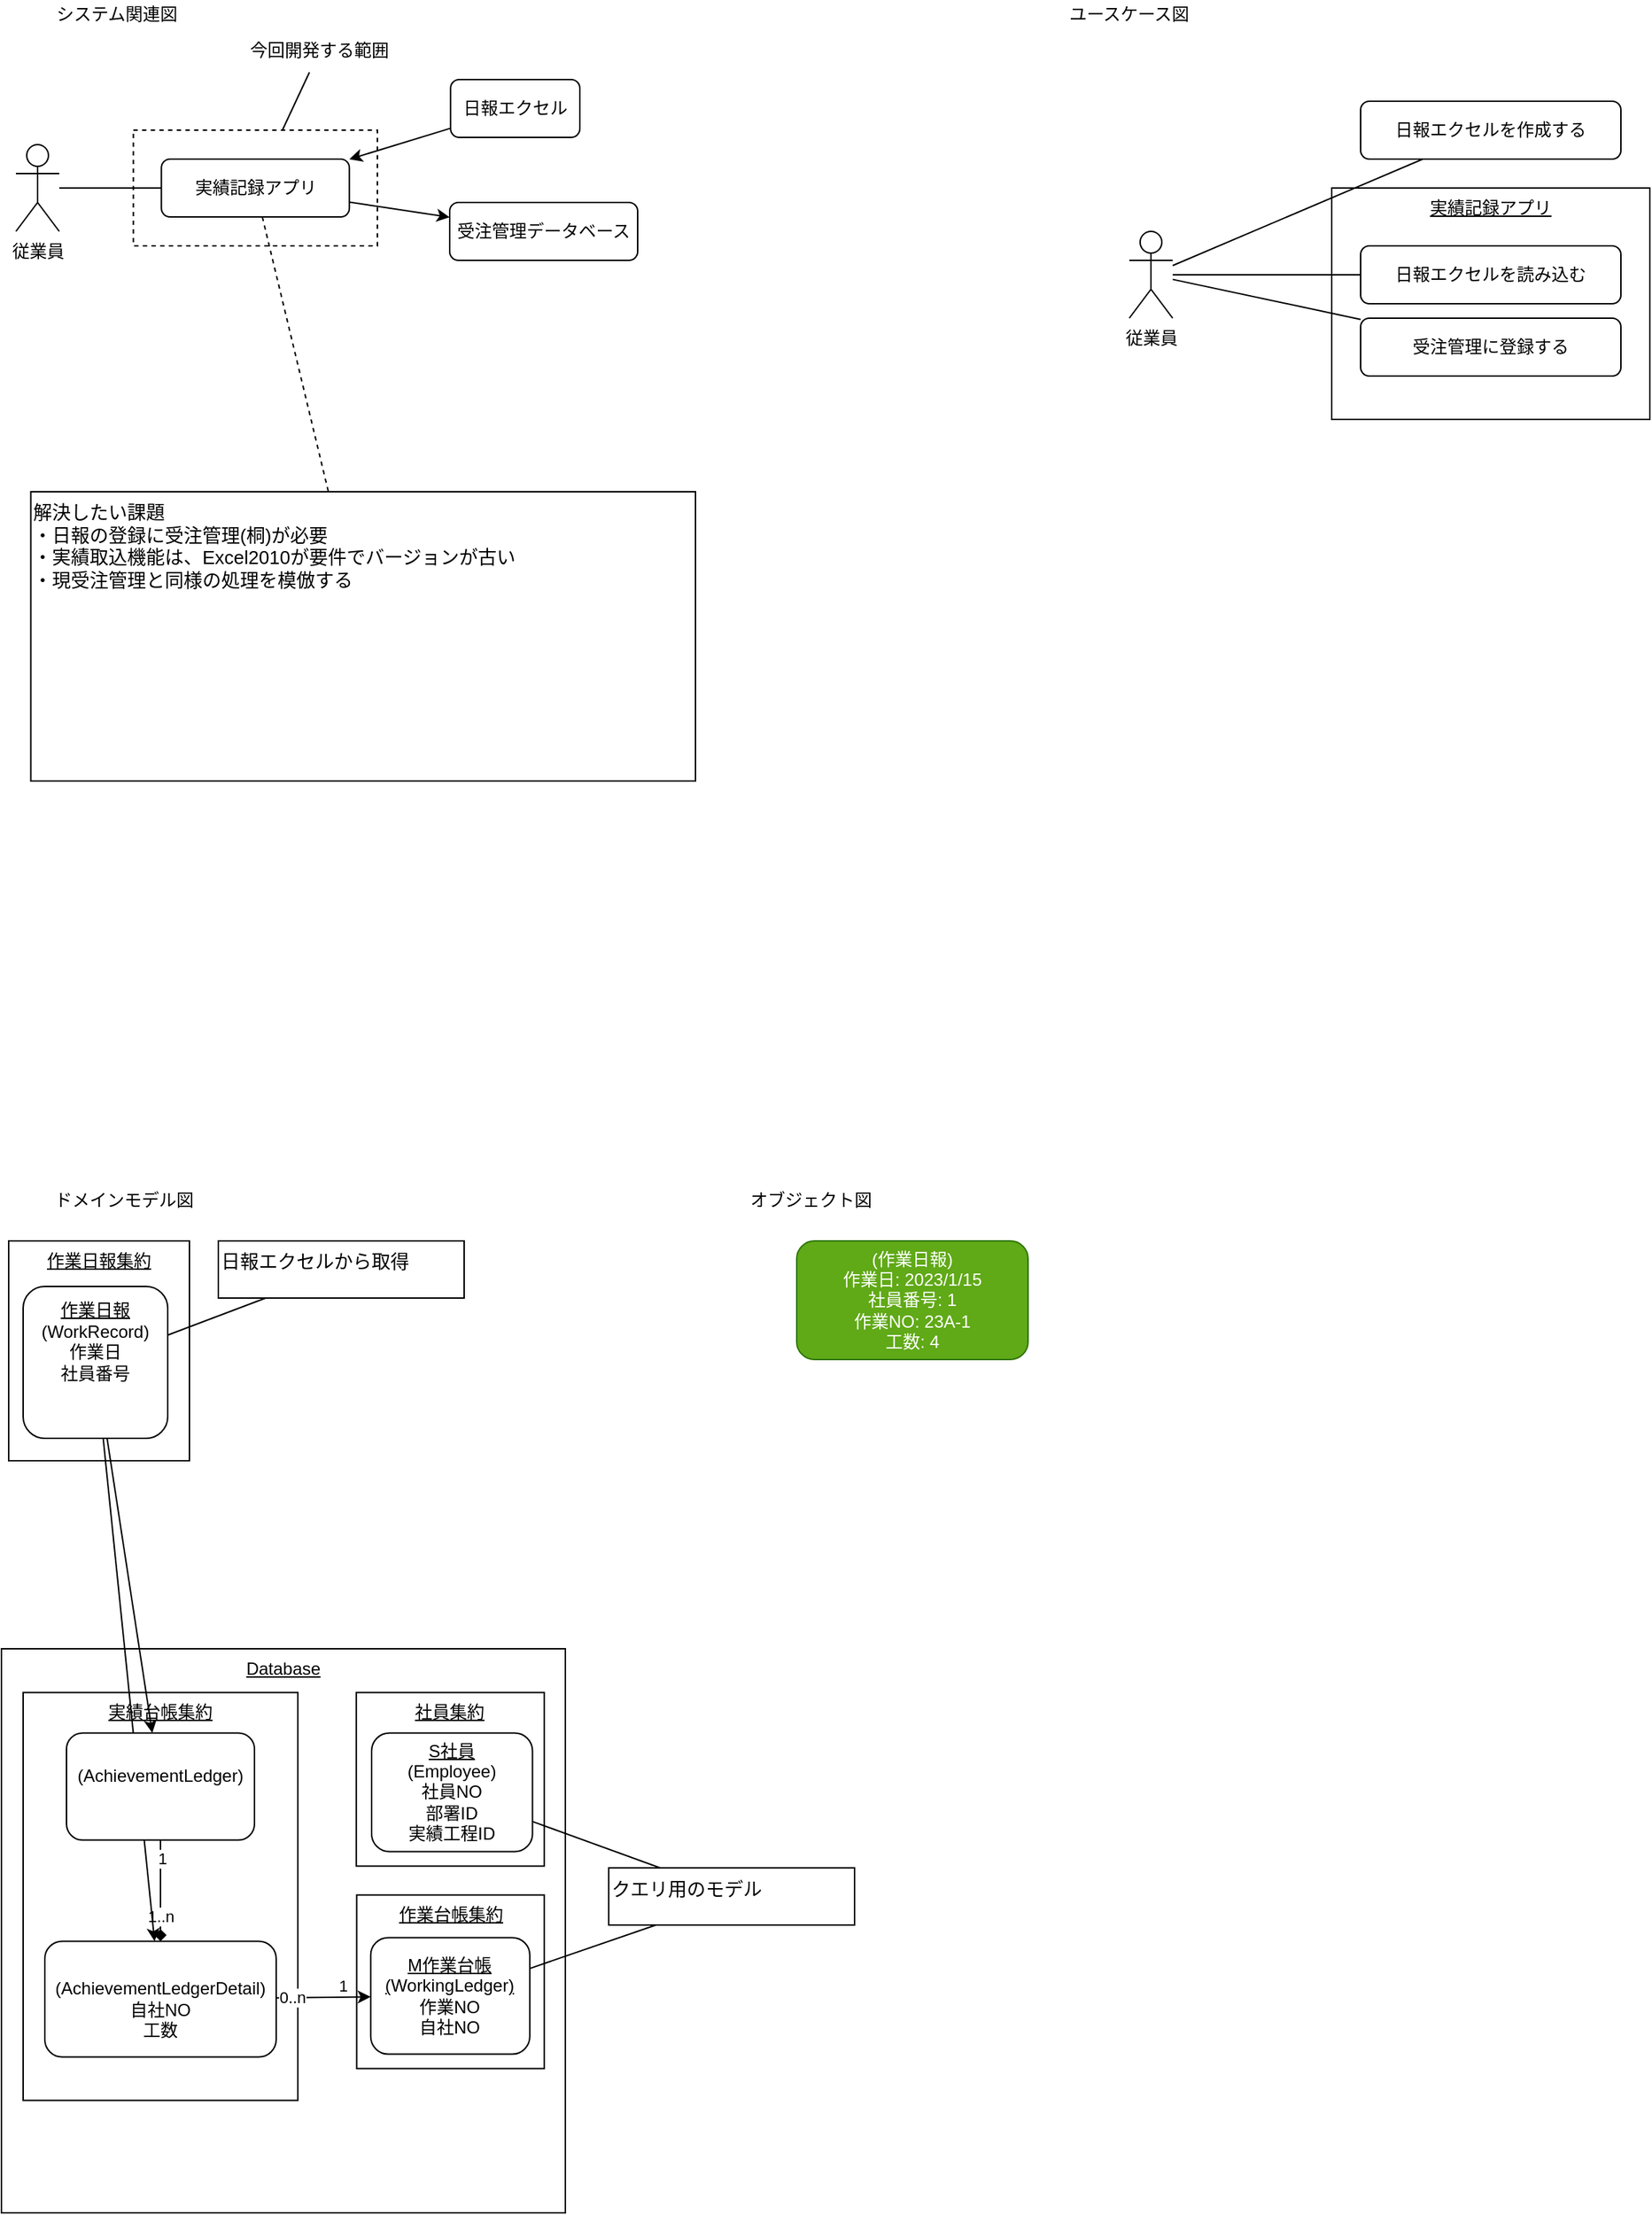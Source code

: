 <mxfile>
    <diagram id="RzdB1_ECVK01WcsdOi-J" name="sodo">
        <mxGraphModel dx="1386" dy="787" grid="1" gridSize="10" guides="1" tooltips="1" connect="1" arrows="1" fold="1" page="1" pageScale="1" pageWidth="1169" pageHeight="827" background="none" math="0" shadow="0">
            <root>
                <mxCell id="0"/>
                <mxCell id="1" parent="0"/>
                <mxCell id="740" value="&lt;u&gt;Database&lt;br&gt;&lt;/u&gt;" style="rounded=0;whiteSpace=wrap;html=1;verticalAlign=top;" vertex="1" parent="1">
                    <mxGeometry x="10" y="1160" width="390" height="390" as="geometry"/>
                </mxCell>
                <mxCell id="739" value="&lt;u&gt;作業日報集約&lt;/u&gt;" style="rounded=0;whiteSpace=wrap;html=1;verticalAlign=top;" vertex="1" parent="1">
                    <mxGeometry x="15" y="878" width="125" height="152" as="geometry"/>
                </mxCell>
                <mxCell id="716" value="&lt;u&gt;作業台帳集約&lt;/u&gt;" style="rounded=0;whiteSpace=wrap;html=1;verticalAlign=top;" vertex="1" parent="1">
                    <mxGeometry x="255.7" y="1330.25" width="129.69" height="120" as="geometry"/>
                </mxCell>
                <mxCell id="721" value="&lt;u&gt;社員集約&lt;/u&gt;" style="rounded=0;whiteSpace=wrap;html=1;verticalAlign=top;" vertex="1" parent="1">
                    <mxGeometry x="255.39" y="1190.25" width="130" height="120" as="geometry"/>
                </mxCell>
                <mxCell id="240" value="&lt;u&gt;実績記録アプリ&lt;/u&gt;" style="rounded=0;whiteSpace=wrap;html=1;verticalAlign=top;" parent="1" vertex="1">
                    <mxGeometry x="930" y="150" width="220" height="160" as="geometry"/>
                </mxCell>
                <mxCell id="363" value="&lt;u&gt;実績台帳集約&lt;/u&gt;" style="rounded=0;whiteSpace=wrap;html=1;verticalAlign=top;" parent="1" vertex="1">
                    <mxGeometry x="25" y="1190.25" width="190" height="282" as="geometry"/>
                </mxCell>
                <mxCell id="164" style="edgeStyle=none;html=1;fontColor=#FF0000;endArrow=none;endFill=0;dashed=1;startArrow=none;" parent="1" source="579" target="158" edge="1">
                    <mxGeometry relative="1" as="geometry">
                        <mxPoint x="191.755" y="240" as="sourcePoint"/>
                    </mxGeometry>
                </mxCell>
                <mxCell id="121" value="" style="rounded=0;whiteSpace=wrap;html=1;dashed=1;fillColor=none;" parent="1" vertex="1">
                    <mxGeometry x="101.24" y="110" width="168.76" height="80" as="geometry"/>
                </mxCell>
                <mxCell id="2" value="システム関連図" style="text;html=1;strokeColor=none;fillColor=none;align=center;verticalAlign=middle;whiteSpace=wrap;rounded=0;" parent="1" vertex="1">
                    <mxGeometry x="40" y="20" width="100" height="20" as="geometry"/>
                </mxCell>
                <mxCell id="21" value="ユースケース図" style="text;html=1;strokeColor=none;fillColor=none;align=center;verticalAlign=middle;whiteSpace=wrap;rounded=0;" parent="1" vertex="1">
                    <mxGeometry x="740" y="20" width="100" height="20" as="geometry"/>
                </mxCell>
                <mxCell id="33" value="ドメインモデル図" style="text;html=1;strokeColor=none;fillColor=none;align=center;verticalAlign=middle;whiteSpace=wrap;rounded=0;" parent="1" vertex="1">
                    <mxGeometry x="40" y="840" width="110" height="20" as="geometry"/>
                </mxCell>
                <mxCell id="123" style="edgeStyle=none;html=1;endArrow=none;endFill=0;" parent="1" source="122" target="121" edge="1">
                    <mxGeometry relative="1" as="geometry"/>
                </mxCell>
                <mxCell id="122" value="今回開発する範囲" style="text;html=1;strokeColor=none;fillColor=none;align=center;verticalAlign=middle;whiteSpace=wrap;rounded=0;" parent="1" vertex="1">
                    <mxGeometry x="160" y="40" width="140" height="30" as="geometry"/>
                </mxCell>
                <mxCell id="589" style="edgeStyle=none;html=1;endArrow=none;endFill=0;" parent="1" source="238" target="588" edge="1">
                    <mxGeometry relative="1" as="geometry">
                        <mxPoint x="959.429" y="220" as="targetPoint"/>
                    </mxGeometry>
                </mxCell>
                <mxCell id="674" style="edgeStyle=none;html=1;endArrow=none;endFill=0;" parent="1" source="238" target="673" edge="1">
                    <mxGeometry relative="1" as="geometry"/>
                </mxCell>
                <mxCell id="676" style="edgeStyle=none;html=1;endArrow=none;endFill=0;" parent="1" source="238" target="675" edge="1">
                    <mxGeometry relative="1" as="geometry"/>
                </mxCell>
                <mxCell id="238" value="従業員" style="shape=umlActor;verticalLabelPosition=bottom;verticalAlign=top;html=1;outlineConnect=0;" parent="1" vertex="1">
                    <mxGeometry x="790" y="180" width="30" height="60" as="geometry"/>
                </mxCell>
                <mxCell id="372" value="オブジェクト図" style="text;html=1;strokeColor=none;fillColor=none;align=center;verticalAlign=middle;whiteSpace=wrap;rounded=0;" parent="1" vertex="1">
                    <mxGeometry x="520" y="840" width="100" height="20" as="geometry"/>
                </mxCell>
                <mxCell id="465" value="(作業日報)&lt;br&gt;作業日: 2023/1/15&lt;br&gt;社員番号: 1&lt;br&gt;作業NO: 23A-1&lt;br&gt;工数: 4" style="rounded=1;whiteSpace=wrap;html=1;verticalAlign=middle;align=center;fillColor=#60a917;strokeColor=#2D7600;fontColor=#ffffff;" parent="1" vertex="1">
                    <mxGeometry x="560" y="878" width="160" height="82" as="geometry"/>
                </mxCell>
                <mxCell id="158" value="&lt;span&gt;解決したい課題&lt;br&gt;・日報の登録に受注管理(桐)が必要&lt;/span&gt;&lt;br&gt;&lt;p style=&quot;margin-top: 0pt ; margin-bottom: 0pt ; margin-left: 0in ; direction: ltr ; unicode-bidi: embed ; word-break: normal&quot;&gt;・実績取込機能は、Excel2010が要件でバージョンが古い&lt;/p&gt;&lt;p style=&quot;margin-top: 0pt ; margin-bottom: 0pt ; margin-left: 0in ; direction: ltr ; unicode-bidi: embed ; word-break: normal&quot;&gt;・現受注管理と同様の処理を模倣する&lt;/p&gt;&lt;p style=&quot;margin-top: 0pt ; margin-bottom: 0pt ; margin-left: 0in ; direction: ltr ; unicode-bidi: embed ; word-break: normal&quot;&gt;&lt;/p&gt;" style="rounded=0;whiteSpace=wrap;html=1;align=left;verticalAlign=top;fontSize=13;fontColor=default;" parent="1" vertex="1">
                    <mxGeometry x="30.31" y="360" width="459.69" height="200" as="geometry"/>
                </mxCell>
                <mxCell id="728" style="edgeStyle=none;html=1;startArrow=none;startFill=0;endArrow=none;endFill=0;" edge="1" parent="1" source="537" target="737">
                    <mxGeometry relative="1" as="geometry"/>
                </mxCell>
                <mxCell id="537" value="日報エクセルから取得" style="rounded=0;whiteSpace=wrap;html=1;align=left;verticalAlign=top;fontSize=13;spacing=2;" parent="1" vertex="1">
                    <mxGeometry x="160" y="878" width="170" height="39.5" as="geometry"/>
                </mxCell>
                <mxCell id="613" style="edgeStyle=none;html=1;startArrow=classic;startFill=1;endArrow=none;endFill=0;" parent="1" source="579" target="612" edge="1">
                    <mxGeometry relative="1" as="geometry"/>
                </mxCell>
                <mxCell id="713" style="edgeStyle=none;html=1;startArrow=none;startFill=0;endArrow=classic;endFill=1;" edge="1" parent="1" source="579" target="615">
                    <mxGeometry relative="1" as="geometry"/>
                </mxCell>
                <mxCell id="579" value="実績記録アプリ" style="rounded=1;whiteSpace=wrap;html=1;" parent="1" vertex="1">
                    <mxGeometry x="120.62" y="130" width="130" height="40" as="geometry"/>
                </mxCell>
                <mxCell id="582" style="edgeStyle=none;html=1;endArrow=none;endFill=0;" parent="1" source="581" target="579" edge="1">
                    <mxGeometry relative="1" as="geometry"/>
                </mxCell>
                <mxCell id="581" value="従業員" style="shape=umlActor;verticalLabelPosition=bottom;verticalAlign=top;html=1;outlineConnect=0;" parent="1" vertex="1">
                    <mxGeometry x="20.0" y="120" width="30" height="60" as="geometry"/>
                </mxCell>
                <mxCell id="588" value="受注管理に登録する" style="rounded=1;whiteSpace=wrap;html=1;" parent="1" vertex="1">
                    <mxGeometry x="950" y="240" width="180" height="40" as="geometry"/>
                </mxCell>
                <mxCell id="612" value="日報エクセル" style="rounded=1;whiteSpace=wrap;html=1;" parent="1" vertex="1">
                    <mxGeometry x="320.62" y="75" width="89.38" height="40" as="geometry"/>
                </mxCell>
                <mxCell id="615" value="受注管理データベース" style="rounded=1;whiteSpace=wrap;html=1;" parent="1" vertex="1">
                    <mxGeometry x="320" y="160" width="130" height="40" as="geometry"/>
                </mxCell>
                <mxCell id="673" value="日報エクセルを作成する" style="rounded=1;whiteSpace=wrap;html=1;" parent="1" vertex="1">
                    <mxGeometry x="950" y="90" width="180" height="40" as="geometry"/>
                </mxCell>
                <mxCell id="675" value="日報エクセルを読み込む" style="rounded=1;whiteSpace=wrap;html=1;" parent="1" vertex="1">
                    <mxGeometry x="950" y="190" width="180" height="40" as="geometry"/>
                </mxCell>
                <mxCell id="725" style="edgeStyle=none;html=1;startArrow=none;startFill=0;endArrow=classic;endFill=1;" edge="1" parent="1" source="727" target="718">
                    <mxGeometry relative="1" as="geometry"/>
                </mxCell>
                <mxCell id="735" value="1" style="edgeLabel;html=1;align=center;verticalAlign=middle;resizable=0;points=[];" vertex="1" connectable="0" parent="725">
                    <mxGeometry x="0.347" y="1" relative="1" as="geometry">
                        <mxPoint x="2" y="-7" as="offset"/>
                    </mxGeometry>
                </mxCell>
                <mxCell id="736" value="0..n" style="edgeLabel;html=1;align=center;verticalAlign=middle;resizable=0;points=[];" vertex="1" connectable="0" parent="725">
                    <mxGeometry x="-0.658" relative="1" as="geometry">
                        <mxPoint as="offset"/>
                    </mxGeometry>
                </mxCell>
                <mxCell id="729" style="edgeStyle=none;html=1;startArrow=none;startFill=0;endArrow=diamond;endFill=1;" edge="1" parent="1" source="692" target="727">
                    <mxGeometry relative="1" as="geometry"/>
                </mxCell>
                <mxCell id="720" style="edgeStyle=none;html=1;startArrow=none;startFill=0;endArrow=none;endFill=0;" edge="1" parent="1" source="718">
                    <mxGeometry relative="1" as="geometry">
                        <mxPoint x="462.657" y="1351" as="targetPoint"/>
                    </mxGeometry>
                </mxCell>
                <mxCell id="718" value="&lt;span style=&quot;&quot;&gt;&lt;u&gt;M作業台帳&lt;/u&gt;&lt;br&gt;&lt;div style=&quot;text-align: left;&quot;&gt;&lt;span style=&quot;text-decoration-line: underline; background-color: initial;&quot;&gt;(&lt;/span&gt;&lt;span style=&quot;background-color: initial;&quot;&gt;WorkingLedger&lt;u&gt;)&lt;/u&gt;&lt;/span&gt;&lt;/div&gt;&lt;/span&gt;&lt;span style=&quot;&quot;&gt;作業NO&lt;br&gt;自社NO&lt;br&gt;&lt;/span&gt;" style="rounded=1;whiteSpace=wrap;html=1;verticalAlign=middle;align=center;fontColor=default;" vertex="1" parent="1">
                    <mxGeometry x="265.39" y="1359.75" width="110" height="80.5" as="geometry"/>
                </mxCell>
                <mxCell id="724" style="edgeStyle=none;html=1;startArrow=none;startFill=0;endArrow=none;endFill=0;" edge="1" parent="1" target="722">
                    <mxGeometry relative="1" as="geometry">
                        <mxPoint x="465.586" y="1311.5" as="sourcePoint"/>
                    </mxGeometry>
                </mxCell>
                <mxCell id="719" value="クエリ用のモデル" style="rounded=0;whiteSpace=wrap;html=1;align=left;verticalAlign=top;fontSize=13;spacing=2;" vertex="1" parent="1">
                    <mxGeometry x="430" y="1311.5" width="170" height="39.5" as="geometry"/>
                </mxCell>
                <mxCell id="722" value="&lt;span style=&quot;&quot;&gt;&lt;u&gt;S社員&lt;br&gt;&lt;/u&gt;&lt;/span&gt;(&lt;span style=&quot;text-align: left;&quot;&gt;Employee&lt;/span&gt;&lt;span&gt;)&lt;/span&gt;&lt;br style=&quot;&quot;&gt;&lt;span style=&quot;&quot;&gt;社員NO&lt;br&gt;部署ID&lt;br&gt;実績工程ID&lt;br&gt;&lt;/span&gt;" style="rounded=1;whiteSpace=wrap;html=1;verticalAlign=middle;align=center;fontColor=default;" vertex="1" parent="1">
                    <mxGeometry x="266.01" y="1218.25" width="111.24" height="82" as="geometry"/>
                </mxCell>
                <mxCell id="730" value="" style="edgeStyle=none;html=1;startArrow=none;startFill=0;endArrow=none;endFill=1;" edge="1" parent="1" source="692" target="727">
                    <mxGeometry relative="1" as="geometry">
                        <mxPoint x="108.553" y="1320.25" as="sourcePoint"/>
                        <mxPoint x="58.724" y="1542.25" as="targetPoint"/>
                    </mxGeometry>
                </mxCell>
                <mxCell id="733" value="1" style="edgeLabel;html=1;align=center;verticalAlign=middle;resizable=0;points=[];" vertex="1" connectable="0" parent="730">
                    <mxGeometry x="-0.657" y="1" relative="1" as="geometry">
                        <mxPoint as="offset"/>
                    </mxGeometry>
                </mxCell>
                <mxCell id="734" value="1..n" style="edgeLabel;html=1;align=center;verticalAlign=middle;resizable=0;points=[];" vertex="1" connectable="0" parent="730">
                    <mxGeometry x="0.486" relative="1" as="geometry">
                        <mxPoint as="offset"/>
                    </mxGeometry>
                </mxCell>
                <mxCell id="727" value="&lt;span style=&quot;color: rgb(255 , 255 , 255)&quot;&gt;&lt;u&gt;M実績台帳明細&lt;br&gt;&lt;/u&gt;&lt;/span&gt;(AchievementLedgerDetail&lt;span&gt;)&lt;/span&gt;&lt;br style=&quot;color: rgb(255 , 255 , 255)&quot;&gt;自社NO&lt;br&gt;工数&lt;span style=&quot;color: rgb(255 , 255 , 255)&quot;&gt;&lt;br&gt;&lt;/span&gt;" style="rounded=1;whiteSpace=wrap;html=1;verticalAlign=middle;align=center;" vertex="1" parent="1">
                    <mxGeometry x="40" y="1362.25" width="160" height="80" as="geometry"/>
                </mxCell>
                <mxCell id="744" style="edgeStyle=none;html=1;startArrow=none;startFill=0;endArrow=classic;endFill=1;" edge="1" parent="1" source="737" target="692">
                    <mxGeometry relative="1" as="geometry"/>
                </mxCell>
                <mxCell id="745" style="edgeStyle=none;html=1;startArrow=none;startFill=0;endArrow=classic;endFill=1;" edge="1" parent="1" source="737" target="727">
                    <mxGeometry relative="1" as="geometry"/>
                </mxCell>
                <mxCell id="737" value="&lt;u&gt;作業日報&lt;/u&gt;&lt;br&gt;(&lt;span style=&quot;text-align: start; background-color: initial;&quot;&gt;WorkRecord&lt;/span&gt;&lt;span&gt;)&lt;/span&gt;&lt;br style=&quot;&quot;&gt;作業日&lt;br&gt;社員番号&lt;br&gt;&lt;span style=&quot;color: rgb(255 , 255 , 255)&quot;&gt;作業NO&lt;br&gt;工数&lt;br&gt;&lt;/span&gt;" style="rounded=1;whiteSpace=wrap;html=1;verticalAlign=middle;align=center;" vertex="1" parent="1">
                    <mxGeometry x="25" y="909.5" width="100" height="105" as="geometry"/>
                </mxCell>
                <mxCell id="692" value="&lt;span style=&quot;color: rgb(255 , 255 , 255)&quot;&gt;&lt;u&gt;M実績台帳&lt;br&gt;&lt;/u&gt;&lt;/span&gt;(AchievementLedger&lt;span&gt;)&lt;/span&gt;&lt;br style=&quot;color: rgb(255 , 255 , 255)&quot;&gt;&lt;span style=&quot;color: rgb(255 , 255 , 255)&quot;&gt;作業日&lt;br&gt;社員NO&lt;/span&gt;&lt;span style=&quot;color: rgb(255 , 255 , 255)&quot;&gt;&lt;br&gt;&lt;/span&gt;" style="rounded=1;whiteSpace=wrap;html=1;verticalAlign=middle;align=center;" parent="1" vertex="1">
                    <mxGeometry x="55" y="1218.25" width="130" height="74" as="geometry"/>
                </mxCell>
            </root>
        </mxGraphModel>
    </diagram>
    <diagram id="GC2mZp-eliTmwVE0-EQn" name="タイミング図">
        <mxGraphModel dx="1386" dy="787" grid="1" gridSize="10" guides="1" tooltips="1" connect="1" arrows="1" fold="1" page="1" pageScale="1" pageWidth="1169" pageHeight="827" math="0" shadow="0">
            <root>
                <mxCell id="uFFxeDsAcsZEt6mVLsAy-0"/>
                <mxCell id="uFFxeDsAcsZEt6mVLsAy-1" parent="uFFxeDsAcsZEt6mVLsAy-0"/>
                <mxCell id="cWa9Pjb9JkdC5c4ndMY4-25" style="edgeStyle=orthogonalEdgeStyle;html=1;fontSize=16;fontColor=default;endArrow=classic;endFill=1;" parent="uFFxeDsAcsZEt6mVLsAy-1" source="cWa9Pjb9JkdC5c4ndMY4-1" target="cWa9Pjb9JkdC5c4ndMY4-4" edge="1">
                    <mxGeometry relative="1" as="geometry"/>
                </mxCell>
                <mxCell id="cWa9Pjb9JkdC5c4ndMY4-1" value="勤怠エクセル作成" style="shape=note2;boundedLbl=1;whiteSpace=wrap;html=1;size=25;verticalAlign=top;align=center;fontSize=16;fontColor=default;" parent="uFFxeDsAcsZEt6mVLsAy-1" vertex="1">
                    <mxGeometry x="270" y="40" width="90" height="110" as="geometry"/>
                </mxCell>
                <mxCell id="cWa9Pjb9JkdC5c4ndMY4-2" value="社員" style="text;html=1;strokeColor=none;fillColor=none;align=center;verticalAlign=middle;whiteSpace=wrap;rounded=0;fontSize=16;fontColor=default;" parent="uFFxeDsAcsZEt6mVLsAy-1" vertex="1">
                    <mxGeometry x="30" y="80" width="160" height="30" as="geometry"/>
                </mxCell>
                <mxCell id="cWa9Pjb9JkdC5c4ndMY4-3" value="今回のソフト" style="text;html=1;strokeColor=none;fillColor=none;align=center;verticalAlign=middle;whiteSpace=wrap;rounded=0;fontSize=16;fontColor=default;" parent="uFFxeDsAcsZEt6mVLsAy-1" vertex="1">
                    <mxGeometry x="40" y="280" width="160" height="30" as="geometry"/>
                </mxCell>
                <mxCell id="cWa9Pjb9JkdC5c4ndMY4-26" style="edgeStyle=orthogonalEdgeStyle;html=1;fontSize=16;fontColor=default;endArrow=classic;endFill=1;entryX=0.5;entryY=0;entryDx=0;entryDy=0;" parent="uFFxeDsAcsZEt6mVLsAy-1" source="cWa9Pjb9JkdC5c4ndMY4-4" target="cWa9Pjb9JkdC5c4ndMY4-29" edge="1">
                    <mxGeometry relative="1" as="geometry">
                        <mxPoint x="740" y="500" as="targetPoint"/>
                    </mxGeometry>
                </mxCell>
                <mxCell id="cWa9Pjb9JkdC5c4ndMY4-32" value="一致した場合" style="edgeLabel;html=1;align=center;verticalAlign=middle;resizable=0;points=[];fontSize=16;fontColor=default;" parent="cWa9Pjb9JkdC5c4ndMY4-26" vertex="1" connectable="0">
                    <mxGeometry x="-0.47" relative="1" as="geometry">
                        <mxPoint x="-1" as="offset"/>
                    </mxGeometry>
                </mxCell>
                <mxCell id="xza8FR8Zr-br7byPEPtf-0" style="edgeStyle=orthogonalEdgeStyle;html=1;entryX=0;entryY=0.5;entryDx=0;entryDy=0;entryPerimeter=0;" parent="uFFxeDsAcsZEt6mVLsAy-1" source="cWa9Pjb9JkdC5c4ndMY4-4" target="cWa9Pjb9JkdC5c4ndMY4-6" edge="1">
                    <mxGeometry relative="1" as="geometry">
                        <Array as="points">
                            <mxPoint x="310" y="290"/>
                            <mxPoint x="310" y="525"/>
                        </Array>
                    </mxGeometry>
                </mxCell>
                <mxCell id="xza8FR8Zr-br7byPEPtf-1" value="一致しなかった場合" style="edgeLabel;html=1;align=center;verticalAlign=middle;resizable=0;points=[];fontSize=16;" parent="xza8FR8Zr-br7byPEPtf-0" vertex="1" connectable="0">
                    <mxGeometry x="-0.789" relative="1" as="geometry">
                        <mxPoint x="-43" as="offset"/>
                    </mxGeometry>
                </mxCell>
                <mxCell id="xza8FR8Zr-br7byPEPtf-2" value="タイムレコーダーかCSVを直す" style="edgeLabel;html=1;align=center;verticalAlign=middle;resizable=0;points=[];fontSize=16;" parent="xza8FR8Zr-br7byPEPtf-0" vertex="1" connectable="0">
                    <mxGeometry x="0.115" relative="1" as="geometry">
                        <mxPoint x="160" y="-44" as="offset"/>
                    </mxGeometry>
                </mxCell>
                <mxCell id="cWa9Pjb9JkdC5c4ndMY4-4" value="比較" style="rounded=1;whiteSpace=wrap;html=1;fontSize=16;fontColor=default;" parent="uFFxeDsAcsZEt6mVLsAy-1" vertex="1">
                    <mxGeometry x="590" y="260" width="120" height="60" as="geometry"/>
                </mxCell>
                <mxCell id="cWa9Pjb9JkdC5c4ndMY4-5" value="タイムレコーダーのアプリケーション" style="text;html=1;strokeColor=none;fillColor=none;align=center;verticalAlign=middle;whiteSpace=wrap;rounded=0;fontSize=16;fontColor=default;" parent="uFFxeDsAcsZEt6mVLsAy-1" vertex="1">
                    <mxGeometry x="40" y="490" width="160" height="70" as="geometry"/>
                </mxCell>
                <mxCell id="cWa9Pjb9JkdC5c4ndMY4-30" style="edgeStyle=orthogonalEdgeStyle;html=1;entryX=0;entryY=0.5;entryDx=0;entryDy=0;fontSize=16;fontColor=default;endArrow=classic;endFill=1;exitX=0;exitY=0;exitDx=90;exitDy=67.5;exitPerimeter=0;" parent="uFFxeDsAcsZEt6mVLsAy-1" source="cWa9Pjb9JkdC5c4ndMY4-6" target="cWa9Pjb9JkdC5c4ndMY4-29" edge="1">
                    <mxGeometry relative="1" as="geometry"/>
                </mxCell>
                <mxCell id="cWa9Pjb9JkdC5c4ndMY4-6" value="CSV作成" style="shape=note2;boundedLbl=1;whiteSpace=wrap;html=1;size=25;verticalAlign=top;align=center;fontSize=16;fontColor=default;" parent="uFFxeDsAcsZEt6mVLsAy-1" vertex="1">
                    <mxGeometry x="430" y="470" width="90" height="110" as="geometry"/>
                </mxCell>
                <mxCell id="cWa9Pjb9JkdC5c4ndMY4-9" value="給与のシステム" style="text;html=1;strokeColor=none;fillColor=none;align=center;verticalAlign=middle;whiteSpace=wrap;rounded=0;fontSize=16;fontColor=default;" parent="uFFxeDsAcsZEt6mVLsAy-1" vertex="1">
                    <mxGeometry x="40" y="710" width="160" height="70" as="geometry"/>
                </mxCell>
                <mxCell id="cWa9Pjb9JkdC5c4ndMY4-10" value="取込" style="rounded=1;whiteSpace=wrap;html=1;fontSize=16;fontColor=default;" parent="uFFxeDsAcsZEt6mVLsAy-1" vertex="1">
                    <mxGeometry x="810" y="715" width="120" height="60" as="geometry"/>
                </mxCell>
                <mxCell id="cWa9Pjb9JkdC5c4ndMY4-12" value="" style="endArrow=none;html=1;fontSize=16;fontColor=default;" parent="uFFxeDsAcsZEt6mVLsAy-1" edge="1">
                    <mxGeometry width="50" height="50" relative="1" as="geometry">
                        <mxPoint x="20" y="210" as="sourcePoint"/>
                        <mxPoint x="1140" y="210" as="targetPoint"/>
                    </mxGeometry>
                </mxCell>
                <mxCell id="cWa9Pjb9JkdC5c4ndMY4-13" value="" style="endArrow=none;html=1;fontSize=16;fontColor=default;" parent="uFFxeDsAcsZEt6mVLsAy-1" edge="1">
                    <mxGeometry width="50" height="50" relative="1" as="geometry">
                        <mxPoint x="20" y="400" as="sourcePoint"/>
                        <mxPoint x="1140" y="400" as="targetPoint"/>
                    </mxGeometry>
                </mxCell>
                <mxCell id="cWa9Pjb9JkdC5c4ndMY4-14" value="" style="endArrow=none;html=1;fontSize=16;fontColor=default;" parent="uFFxeDsAcsZEt6mVLsAy-1" edge="1">
                    <mxGeometry width="50" height="50" relative="1" as="geometry">
                        <mxPoint x="20" y="650" as="sourcePoint"/>
                        <mxPoint x="1140" y="650" as="targetPoint"/>
                    </mxGeometry>
                </mxCell>
                <mxCell id="cWa9Pjb9JkdC5c4ndMY4-17" value="" style="endArrow=none;dashed=1;html=1;dashPattern=1 3;strokeWidth=2;fontSize=16;fontColor=default;" parent="uFFxeDsAcsZEt6mVLsAy-1" edge="1">
                    <mxGeometry width="50" height="50" relative="1" as="geometry">
                        <mxPoint x="220" y="810" as="sourcePoint"/>
                        <mxPoint x="220" y="10.0" as="targetPoint"/>
                    </mxGeometry>
                </mxCell>
                <mxCell id="cWa9Pjb9JkdC5c4ndMY4-18" value="" style="endArrow=none;dashed=1;html=1;dashPattern=1 3;strokeWidth=2;fontSize=16;fontColor=default;" parent="uFFxeDsAcsZEt6mVLsAy-1" edge="1">
                    <mxGeometry width="50" height="50" relative="1" as="geometry">
                        <mxPoint x="390" y="810" as="sourcePoint"/>
                        <mxPoint x="390" y="10.0" as="targetPoint"/>
                    </mxGeometry>
                </mxCell>
                <mxCell id="cWa9Pjb9JkdC5c4ndMY4-19" value="" style="endArrow=none;dashed=1;html=1;dashPattern=1 3;strokeWidth=2;fontSize=16;fontColor=default;" parent="uFFxeDsAcsZEt6mVLsAy-1" edge="1">
                    <mxGeometry width="50" height="50" relative="1" as="geometry">
                        <mxPoint x="560" y="810" as="sourcePoint"/>
                        <mxPoint x="560" y="10.0" as="targetPoint"/>
                    </mxGeometry>
                </mxCell>
                <mxCell id="cWa9Pjb9JkdC5c4ndMY4-7" style="edgeStyle=orthogonalEdgeStyle;html=1;fontSize=16;fontColor=default;endArrow=classic;endFill=1;" parent="uFFxeDsAcsZEt6mVLsAy-1" source="cWa9Pjb9JkdC5c4ndMY4-6" target="cWa9Pjb9JkdC5c4ndMY4-4" edge="1">
                    <mxGeometry relative="1" as="geometry"/>
                </mxCell>
                <mxCell id="cWa9Pjb9JkdC5c4ndMY4-28" value="" style="endArrow=none;dashed=1;html=1;dashPattern=1 3;strokeWidth=2;fontSize=16;fontColor=default;" parent="uFFxeDsAcsZEt6mVLsAy-1" edge="1">
                    <mxGeometry width="50" height="50" relative="1" as="geometry">
                        <mxPoint x="750" y="800" as="sourcePoint"/>
                        <mxPoint x="750" y="1.137e-13" as="targetPoint"/>
                    </mxGeometry>
                </mxCell>
                <mxCell id="cWa9Pjb9JkdC5c4ndMY4-31" style="edgeStyle=orthogonalEdgeStyle;html=1;fontSize=16;fontColor=default;endArrow=classic;endFill=1;" parent="uFFxeDsAcsZEt6mVLsAy-1" source="cWa9Pjb9JkdC5c4ndMY4-29" target="cWa9Pjb9JkdC5c4ndMY4-10" edge="1">
                    <mxGeometry relative="1" as="geometry"/>
                </mxCell>
                <mxCell id="cWa9Pjb9JkdC5c4ndMY4-29" value="" style="rhombus;whiteSpace=wrap;html=1;fontSize=16;fontColor=default;" parent="uFFxeDsAcsZEt6mVLsAy-1" vertex="1">
                    <mxGeometry x="830" y="520" width="80" height="80" as="geometry"/>
                </mxCell>
                <mxCell id="cWa9Pjb9JkdC5c4ndMY4-33" value="2022/11/16時点のフロー" style="text;html=1;strokeColor=none;fillColor=none;align=center;verticalAlign=middle;whiteSpace=wrap;rounded=0;fontSize=16;fontColor=default;" parent="uFFxeDsAcsZEt6mVLsAy-1" vertex="1">
                    <mxGeometry x="860" y="20" width="250" height="30" as="geometry"/>
                </mxCell>
            </root>
        </mxGraphModel>
    </diagram>
</mxfile>
